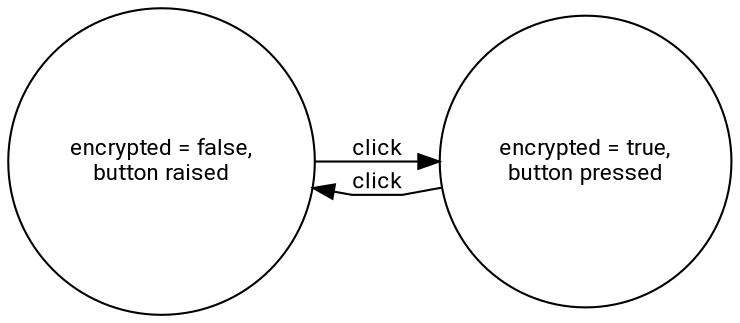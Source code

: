 digraph "01-simple-boolean" {
  splines = polyline;
  rankdir = LR;
  node [
    shape = circle
    fontname = "Roboto"
    fontsize = 11
  ];
  edge [
    fontname = "Roboto"
    fontsize = 11
  ];

  off [
    label = "encrypted = false,\nbutton raised"
  ];
  on [
    label = "encrypted = true,\nbutton pressed"
  ];

  off -> on [
    label = "click"
  ];
  on -> off [
    label = "click"
  ];
}
